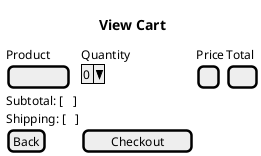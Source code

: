 @startsalt

title View Cart
{
  
  Product | Quantity | Price | Total
  [       ] | ^0^   |  [  ] | [   ] 


  | | Subtotal: [   ]
  Shipping: [   ]                   
  [Back] | [  Checkout   ]
}

@endsalt